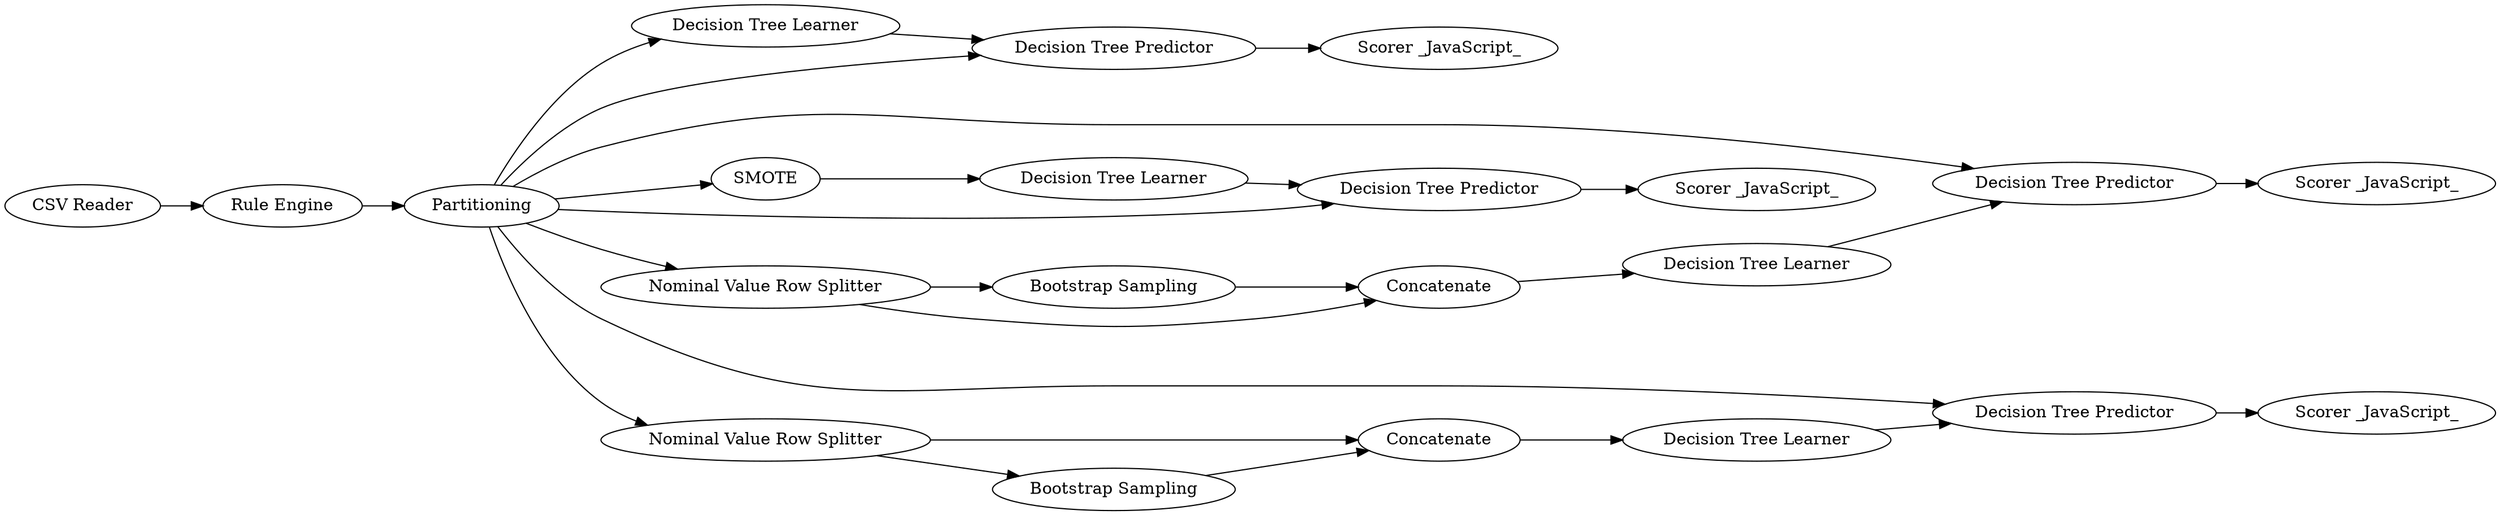 digraph {
	941 -> 954
	921 -> 926
	910 -> 911
	98 -> 911
	98 -> 916
	958 -> 96
	923 -> 925
	953 -> 941
	926 -> 923
	914 -> 917
	917 -> 918
	98 -> 910
	954 -> 955
	98 -> 953
	924 -> 921
	916 -> 917
	911 -> 912
	98 -> 954
	925 -> 922
	96 -> 98
	924 -> 926
	919 -> 920
	98 -> 924
	98 -> 919
	98 -> 925
	918 -> 919
	916 -> 914
	911 [label="Decision Tree Predictor"]
	910 [label="Decision Tree Learner"]
	920 [label="Scorer _JavaScript_"]
	924 [label="Nominal Value Row Splitter"]
	921 [label="Bootstrap Sampling"]
	922 [label="Scorer _JavaScript_"]
	912 [label="Scorer _JavaScript_"]
	941 [label="Decision Tree Learner"]
	98 [label=Partitioning]
	926 [label=Concatenate]
	955 [label="Scorer _JavaScript_"]
	918 [label="Decision Tree Learner"]
	916 [label="Nominal Value Row Splitter"]
	953 [label=SMOTE]
	96 [label="Rule Engine"]
	925 [label="Decision Tree Predictor"]
	919 [label="Decision Tree Predictor"]
	923 [label="Decision Tree Learner"]
	954 [label="Decision Tree Predictor"]
	914 [label="Bootstrap Sampling"]
	917 [label=Concatenate]
	958 [label="CSV Reader"]
	rankdir=LR
}
